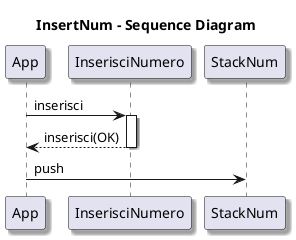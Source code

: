 @startuml 

skinparam Shadowing true

title InsertNum - Sequence Diagram

App -> InserisciNumero: inserisci
activate InserisciNumero
InserisciNumero --> App: inserisci(OK)
deactivate InserisciNumero
App -> StackNum: push

'!include ../../plantuml-styles/ae-copyright-footer.txt
@enduml